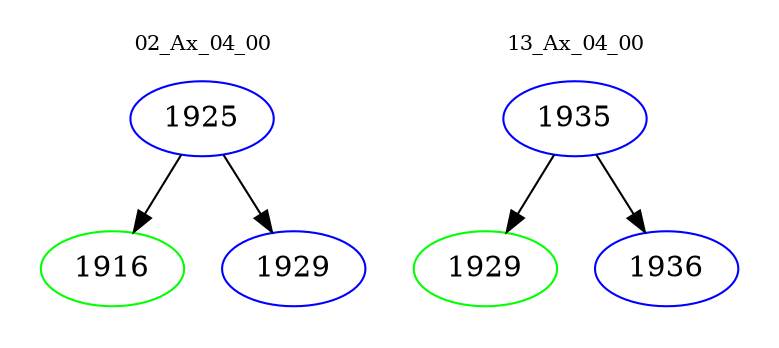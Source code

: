 digraph{
subgraph cluster_0 {
color = white
label = "02_Ax_04_00";
fontsize=10;
T0_1925 [label="1925", color="blue"]
T0_1925 -> T0_1916 [color="black"]
T0_1916 [label="1916", color="green"]
T0_1925 -> T0_1929 [color="black"]
T0_1929 [label="1929", color="blue"]
}
subgraph cluster_1 {
color = white
label = "13_Ax_04_00";
fontsize=10;
T1_1935 [label="1935", color="blue"]
T1_1935 -> T1_1929 [color="black"]
T1_1929 [label="1929", color="green"]
T1_1935 -> T1_1936 [color="black"]
T1_1936 [label="1936", color="blue"]
}
}
